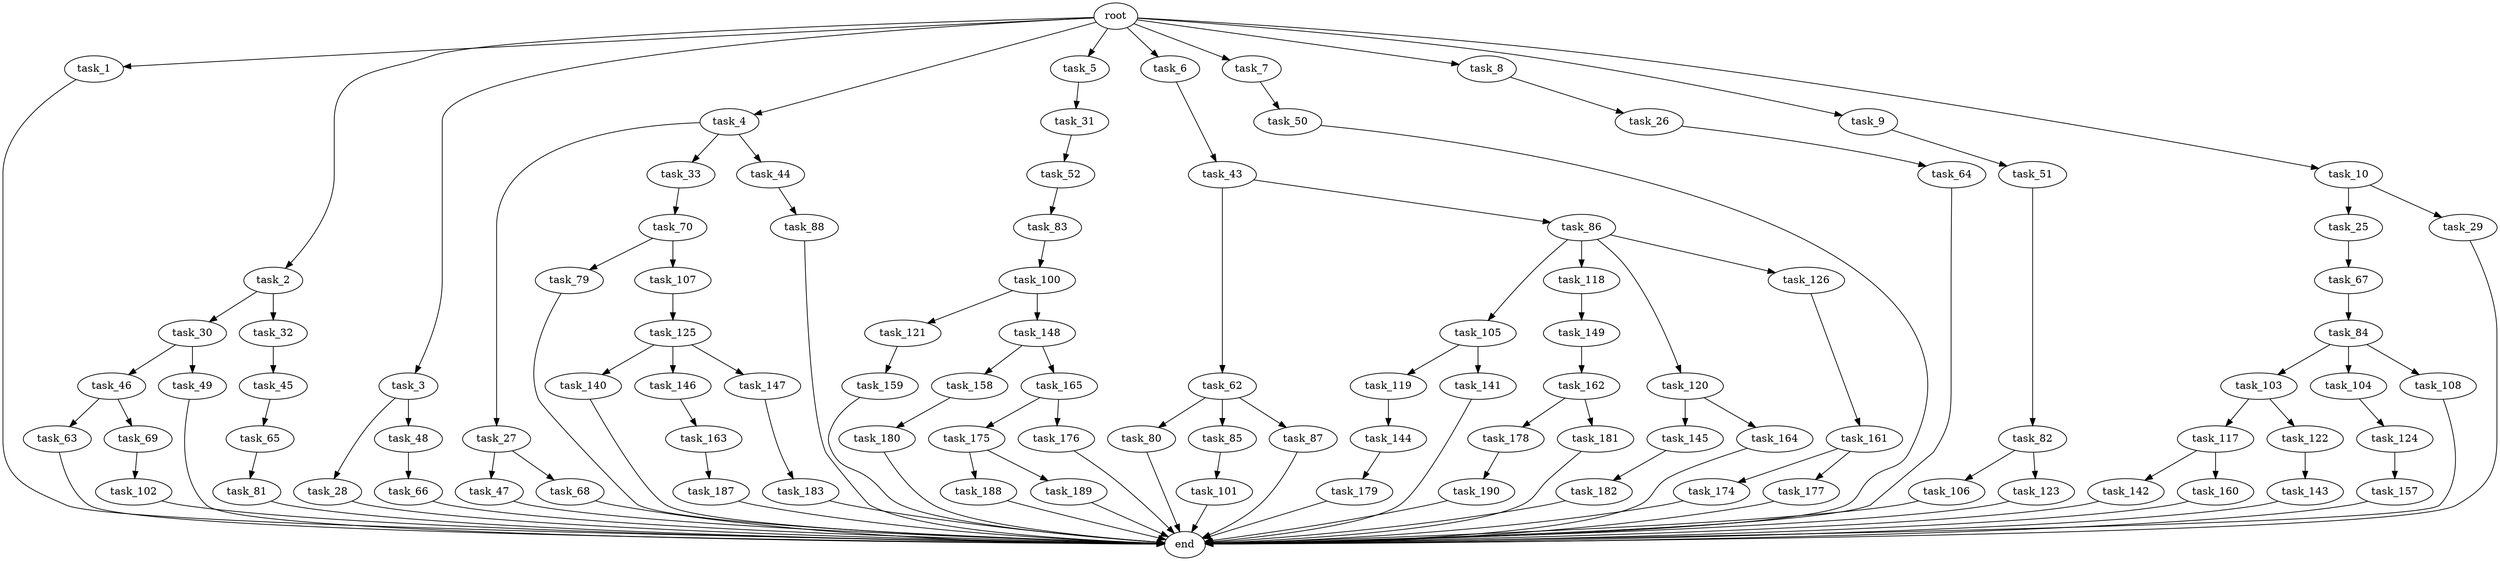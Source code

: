 digraph G {
  root [size="0.000000"];
  task_1 [size="1.024000"];
  task_2 [size="1.024000"];
  task_3 [size="1.024000"];
  task_4 [size="1.024000"];
  task_5 [size="1.024000"];
  task_6 [size="1.024000"];
  task_7 [size="1.024000"];
  task_8 [size="1.024000"];
  task_9 [size="1.024000"];
  task_10 [size="1.024000"];
  task_25 [size="34359738.368000"];
  task_26 [size="34359738.368000"];
  task_27 [size="34359738.368000"];
  task_28 [size="420906795.008000"];
  task_29 [size="34359738.368000"];
  task_30 [size="214748364.800000"];
  task_31 [size="77309411.328000"];
  task_32 [size="214748364.800000"];
  task_33 [size="34359738.368000"];
  task_43 [size="420906795.008000"];
  task_44 [size="34359738.368000"];
  task_45 [size="420906795.008000"];
  task_46 [size="695784701.952000"];
  task_47 [size="77309411.328000"];
  task_48 [size="420906795.008000"];
  task_49 [size="695784701.952000"];
  task_50 [size="214748364.800000"];
  task_51 [size="549755813.888000"];
  task_52 [size="77309411.328000"];
  task_62 [size="309237645.312000"];
  task_63 [size="858993459.200000"];
  task_64 [size="309237645.312000"];
  task_65 [size="858993459.200000"];
  task_66 [size="214748364.800000"];
  task_67 [size="214748364.800000"];
  task_68 [size="77309411.328000"];
  task_69 [size="858993459.200000"];
  task_70 [size="420906795.008000"];
  task_79 [size="695784701.952000"];
  task_80 [size="77309411.328000"];
  task_81 [size="858993459.200000"];
  task_82 [size="77309411.328000"];
  task_83 [size="34359738.368000"];
  task_84 [size="549755813.888000"];
  task_85 [size="77309411.328000"];
  task_86 [size="309237645.312000"];
  task_87 [size="77309411.328000"];
  task_88 [size="549755813.888000"];
  task_100 [size="695784701.952000"];
  task_101 [size="309237645.312000"];
  task_102 [size="77309411.328000"];
  task_103 [size="77309411.328000"];
  task_104 [size="77309411.328000"];
  task_105 [size="858993459.200000"];
  task_106 [size="77309411.328000"];
  task_107 [size="695784701.952000"];
  task_108 [size="77309411.328000"];
  task_117 [size="77309411.328000"];
  task_118 [size="858993459.200000"];
  task_119 [size="77309411.328000"];
  task_120 [size="858993459.200000"];
  task_121 [size="858993459.200000"];
  task_122 [size="77309411.328000"];
  task_123 [size="77309411.328000"];
  task_124 [size="77309411.328000"];
  task_125 [size="695784701.952000"];
  task_126 [size="858993459.200000"];
  task_140 [size="34359738.368000"];
  task_141 [size="77309411.328000"];
  task_142 [size="695784701.952000"];
  task_143 [size="695784701.952000"];
  task_144 [size="549755813.888000"];
  task_145 [size="309237645.312000"];
  task_146 [size="34359738.368000"];
  task_147 [size="34359738.368000"];
  task_148 [size="858993459.200000"];
  task_149 [size="695784701.952000"];
  task_157 [size="858993459.200000"];
  task_158 [size="420906795.008000"];
  task_159 [size="549755813.888000"];
  task_160 [size="695784701.952000"];
  task_161 [size="214748364.800000"];
  task_162 [size="858993459.200000"];
  task_163 [size="77309411.328000"];
  task_164 [size="309237645.312000"];
  task_165 [size="420906795.008000"];
  task_174 [size="137438953.472000"];
  task_175 [size="77309411.328000"];
  task_176 [size="77309411.328000"];
  task_177 [size="137438953.472000"];
  task_178 [size="858993459.200000"];
  task_179 [size="549755813.888000"];
  task_180 [size="309237645.312000"];
  task_181 [size="858993459.200000"];
  task_182 [size="420906795.008000"];
  task_183 [size="858993459.200000"];
  task_187 [size="858993459.200000"];
  task_188 [size="309237645.312000"];
  task_189 [size="309237645.312000"];
  task_190 [size="549755813.888000"];
  end [size="0.000000"];

  root -> task_1 [size="1.000000"];
  root -> task_2 [size="1.000000"];
  root -> task_3 [size="1.000000"];
  root -> task_4 [size="1.000000"];
  root -> task_5 [size="1.000000"];
  root -> task_6 [size="1.000000"];
  root -> task_7 [size="1.000000"];
  root -> task_8 [size="1.000000"];
  root -> task_9 [size="1.000000"];
  root -> task_10 [size="1.000000"];
  task_1 -> end [size="1.000000"];
  task_2 -> task_30 [size="209715200.000000"];
  task_2 -> task_32 [size="209715200.000000"];
  task_3 -> task_28 [size="411041792.000000"];
  task_3 -> task_48 [size="411041792.000000"];
  task_4 -> task_27 [size="33554432.000000"];
  task_4 -> task_33 [size="33554432.000000"];
  task_4 -> task_44 [size="33554432.000000"];
  task_5 -> task_31 [size="75497472.000000"];
  task_6 -> task_43 [size="411041792.000000"];
  task_7 -> task_50 [size="209715200.000000"];
  task_8 -> task_26 [size="33554432.000000"];
  task_9 -> task_51 [size="536870912.000000"];
  task_10 -> task_25 [size="33554432.000000"];
  task_10 -> task_29 [size="33554432.000000"];
  task_25 -> task_67 [size="209715200.000000"];
  task_26 -> task_64 [size="301989888.000000"];
  task_27 -> task_47 [size="75497472.000000"];
  task_27 -> task_68 [size="75497472.000000"];
  task_28 -> end [size="1.000000"];
  task_29 -> end [size="1.000000"];
  task_30 -> task_46 [size="679477248.000000"];
  task_30 -> task_49 [size="679477248.000000"];
  task_31 -> task_52 [size="75497472.000000"];
  task_32 -> task_45 [size="411041792.000000"];
  task_33 -> task_70 [size="411041792.000000"];
  task_43 -> task_62 [size="301989888.000000"];
  task_43 -> task_86 [size="301989888.000000"];
  task_44 -> task_88 [size="536870912.000000"];
  task_45 -> task_65 [size="838860800.000000"];
  task_46 -> task_63 [size="838860800.000000"];
  task_46 -> task_69 [size="838860800.000000"];
  task_47 -> end [size="1.000000"];
  task_48 -> task_66 [size="209715200.000000"];
  task_49 -> end [size="1.000000"];
  task_50 -> end [size="1.000000"];
  task_51 -> task_82 [size="75497472.000000"];
  task_52 -> task_83 [size="33554432.000000"];
  task_62 -> task_80 [size="75497472.000000"];
  task_62 -> task_85 [size="75497472.000000"];
  task_62 -> task_87 [size="75497472.000000"];
  task_63 -> end [size="1.000000"];
  task_64 -> end [size="1.000000"];
  task_65 -> task_81 [size="838860800.000000"];
  task_66 -> end [size="1.000000"];
  task_67 -> task_84 [size="536870912.000000"];
  task_68 -> end [size="1.000000"];
  task_69 -> task_102 [size="75497472.000000"];
  task_70 -> task_79 [size="679477248.000000"];
  task_70 -> task_107 [size="679477248.000000"];
  task_79 -> end [size="1.000000"];
  task_80 -> end [size="1.000000"];
  task_81 -> end [size="1.000000"];
  task_82 -> task_106 [size="75497472.000000"];
  task_82 -> task_123 [size="75497472.000000"];
  task_83 -> task_100 [size="679477248.000000"];
  task_84 -> task_103 [size="75497472.000000"];
  task_84 -> task_104 [size="75497472.000000"];
  task_84 -> task_108 [size="75497472.000000"];
  task_85 -> task_101 [size="301989888.000000"];
  task_86 -> task_105 [size="838860800.000000"];
  task_86 -> task_118 [size="838860800.000000"];
  task_86 -> task_120 [size="838860800.000000"];
  task_86 -> task_126 [size="838860800.000000"];
  task_87 -> end [size="1.000000"];
  task_88 -> end [size="1.000000"];
  task_100 -> task_121 [size="838860800.000000"];
  task_100 -> task_148 [size="838860800.000000"];
  task_101 -> end [size="1.000000"];
  task_102 -> end [size="1.000000"];
  task_103 -> task_117 [size="75497472.000000"];
  task_103 -> task_122 [size="75497472.000000"];
  task_104 -> task_124 [size="75497472.000000"];
  task_105 -> task_119 [size="75497472.000000"];
  task_105 -> task_141 [size="75497472.000000"];
  task_106 -> end [size="1.000000"];
  task_107 -> task_125 [size="679477248.000000"];
  task_108 -> end [size="1.000000"];
  task_117 -> task_142 [size="679477248.000000"];
  task_117 -> task_160 [size="679477248.000000"];
  task_118 -> task_149 [size="679477248.000000"];
  task_119 -> task_144 [size="536870912.000000"];
  task_120 -> task_145 [size="301989888.000000"];
  task_120 -> task_164 [size="301989888.000000"];
  task_121 -> task_159 [size="536870912.000000"];
  task_122 -> task_143 [size="679477248.000000"];
  task_123 -> end [size="1.000000"];
  task_124 -> task_157 [size="838860800.000000"];
  task_125 -> task_140 [size="33554432.000000"];
  task_125 -> task_146 [size="33554432.000000"];
  task_125 -> task_147 [size="33554432.000000"];
  task_126 -> task_161 [size="209715200.000000"];
  task_140 -> end [size="1.000000"];
  task_141 -> end [size="1.000000"];
  task_142 -> end [size="1.000000"];
  task_143 -> end [size="1.000000"];
  task_144 -> task_179 [size="536870912.000000"];
  task_145 -> task_182 [size="411041792.000000"];
  task_146 -> task_163 [size="75497472.000000"];
  task_147 -> task_183 [size="838860800.000000"];
  task_148 -> task_158 [size="411041792.000000"];
  task_148 -> task_165 [size="411041792.000000"];
  task_149 -> task_162 [size="838860800.000000"];
  task_157 -> end [size="1.000000"];
  task_158 -> task_180 [size="301989888.000000"];
  task_159 -> end [size="1.000000"];
  task_160 -> end [size="1.000000"];
  task_161 -> task_174 [size="134217728.000000"];
  task_161 -> task_177 [size="134217728.000000"];
  task_162 -> task_178 [size="838860800.000000"];
  task_162 -> task_181 [size="838860800.000000"];
  task_163 -> task_187 [size="838860800.000000"];
  task_164 -> end [size="1.000000"];
  task_165 -> task_175 [size="75497472.000000"];
  task_165 -> task_176 [size="75497472.000000"];
  task_174 -> end [size="1.000000"];
  task_175 -> task_188 [size="301989888.000000"];
  task_175 -> task_189 [size="301989888.000000"];
  task_176 -> end [size="1.000000"];
  task_177 -> end [size="1.000000"];
  task_178 -> task_190 [size="536870912.000000"];
  task_179 -> end [size="1.000000"];
  task_180 -> end [size="1.000000"];
  task_181 -> end [size="1.000000"];
  task_182 -> end [size="1.000000"];
  task_183 -> end [size="1.000000"];
  task_187 -> end [size="1.000000"];
  task_188 -> end [size="1.000000"];
  task_189 -> end [size="1.000000"];
  task_190 -> end [size="1.000000"];
}
